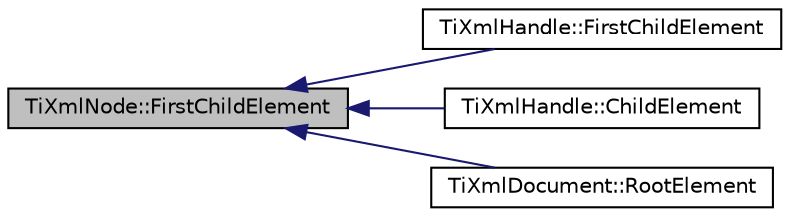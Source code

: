 digraph "TiXmlNode::FirstChildElement"
{
  edge [fontname="Helvetica",fontsize="10",labelfontname="Helvetica",labelfontsize="10"];
  node [fontname="Helvetica",fontsize="10",shape=record];
  rankdir="LR";
  Node1 [label="TiXmlNode::FirstChildElement",height=0.2,width=0.4,color="black", fillcolor="grey75", style="filled" fontcolor="black"];
  Node1 -> Node2 [dir="back",color="midnightblue",fontsize="10",style="solid",fontname="Helvetica"];
  Node2 [label="TiXmlHandle::FirstChildElement",height=0.2,width=0.4,color="black", fillcolor="white", style="filled",URL="$class_ti_xml_handle.html#a24d1112e995e937e4dddb202d4113d4a",tooltip="Return a handle to the first child element. "];
  Node1 -> Node3 [dir="back",color="midnightblue",fontsize="10",style="solid",fontname="Helvetica"];
  Node3 [label="TiXmlHandle::ChildElement",height=0.2,width=0.4,color="black", fillcolor="white", style="filled",URL="$class_ti_xml_handle.html#a8786475b9d1f1518492e3a46704c7ef0"];
  Node1 -> Node4 [dir="back",color="midnightblue",fontsize="10",style="solid",fontname="Helvetica"];
  Node4 [label="TiXmlDocument::RootElement",height=0.2,width=0.4,color="black", fillcolor="white", style="filled",URL="$class_ti_xml_document.html#ad09d17927f908f40efb406af2fb873be"];
}
